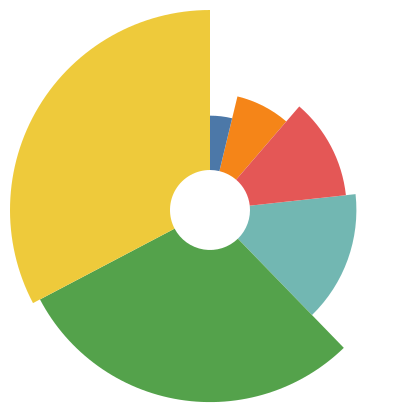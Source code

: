 {
  "$schema": "https://vega.github.io/schema/vega/v5.json",
  "description": "A simple radial chart with embedded data.",
  "background": "white",
  "padding": 5,
  "width": 200,
  "height": 200,
  "style": "view",
  "data": [
    {"name": "source_0", "values": [12, 23, 47, 6, 52, 19]},
    {
      "name": "data_1",
      "source": "source_0",
      "transform": [
        {
          "type": "stack",
          "groupby": [],
          "field": "data",
          "sort": {"field": ["data"], "order": ["ascending"]},
          "as": ["data_start", "data_end"],
          "offset": "zero"
        },
        {
          "type": "filter",
          "expr": "isValid(datum[\"data\"]) && isFinite(+datum[\"data\"])"
        }
      ]
    },
    {
      "name": "data_2",
      "source": "source_0",
      "transform": [
        {
          "type": "stack",
          "groupby": [],
          "field": "data",
          "sort": {
            "field": ["data", "data"],
            "order": ["ascending", "ascending"]
          },
          "as": ["data_start", "data_end"],
          "offset": "zero"
        },
        {
          "type": "filter",
          "expr": "isValid(datum[\"data\"]) && isFinite(+datum[\"data\"])"
        }
      ]
    }
  ],
  "marks": [
    {
      "name": "layer_0_marks",
      "type": "arc",
      "style": ["arc"],
      "from": {"data": "data_1"},
      "encode": {
        "update": {
          "innerRadius": {"value": 20},
          "fill": {"scale": "color", "field": "data"},
          "description": {
            "signal": "\"data: \" + (format(datum[\"data\"], \"\"))"
          },
          "x": {"signal": "width", "mult": 0.5},
          "y": {"signal": "height", "mult": 0.5},
          "outerRadius": {"scale": "radius", "field": "data"},
          "startAngle": {"scale": "theta", "field": "data_end"},
          "endAngle": {"scale": "theta", "field": "data_start"}
        }
      }
    }
  ],
  "scales": [
    {
      "name": "theta",
      "type": "linear",
      "domain": {
        "fields": [
          {"data": "data_1", "field": "data_start"},
          {"data": "data_1", "field": "data_end"},
          {"data": "data_2", "field": "data_start"},
          {"data": "data_2", "field": "data_end"}
        ]
      },
      "range": [0, 6.283185307179586],
      "zero": true
    },
    {
      "name": "radius",
      "type": "sqrt",
      "domain": {
        "fields": [
          {"data": "data_1", "field": "data"},
          {"data": "data_2", "field": "data"}
        ]
      },
      "range": [20, {"signal": "min(width,height)/2"}],
      "zero": true
    },
    {
      "name": "color",
      "type": "ordinal",
      "domain": {
        "fields": [
          {"data": "data_1", "field": "data"},
          {"data": "data_2", "field": "data"}
        ],
        "sort": true
      },
      "range": "category"
    }
  ]
}
